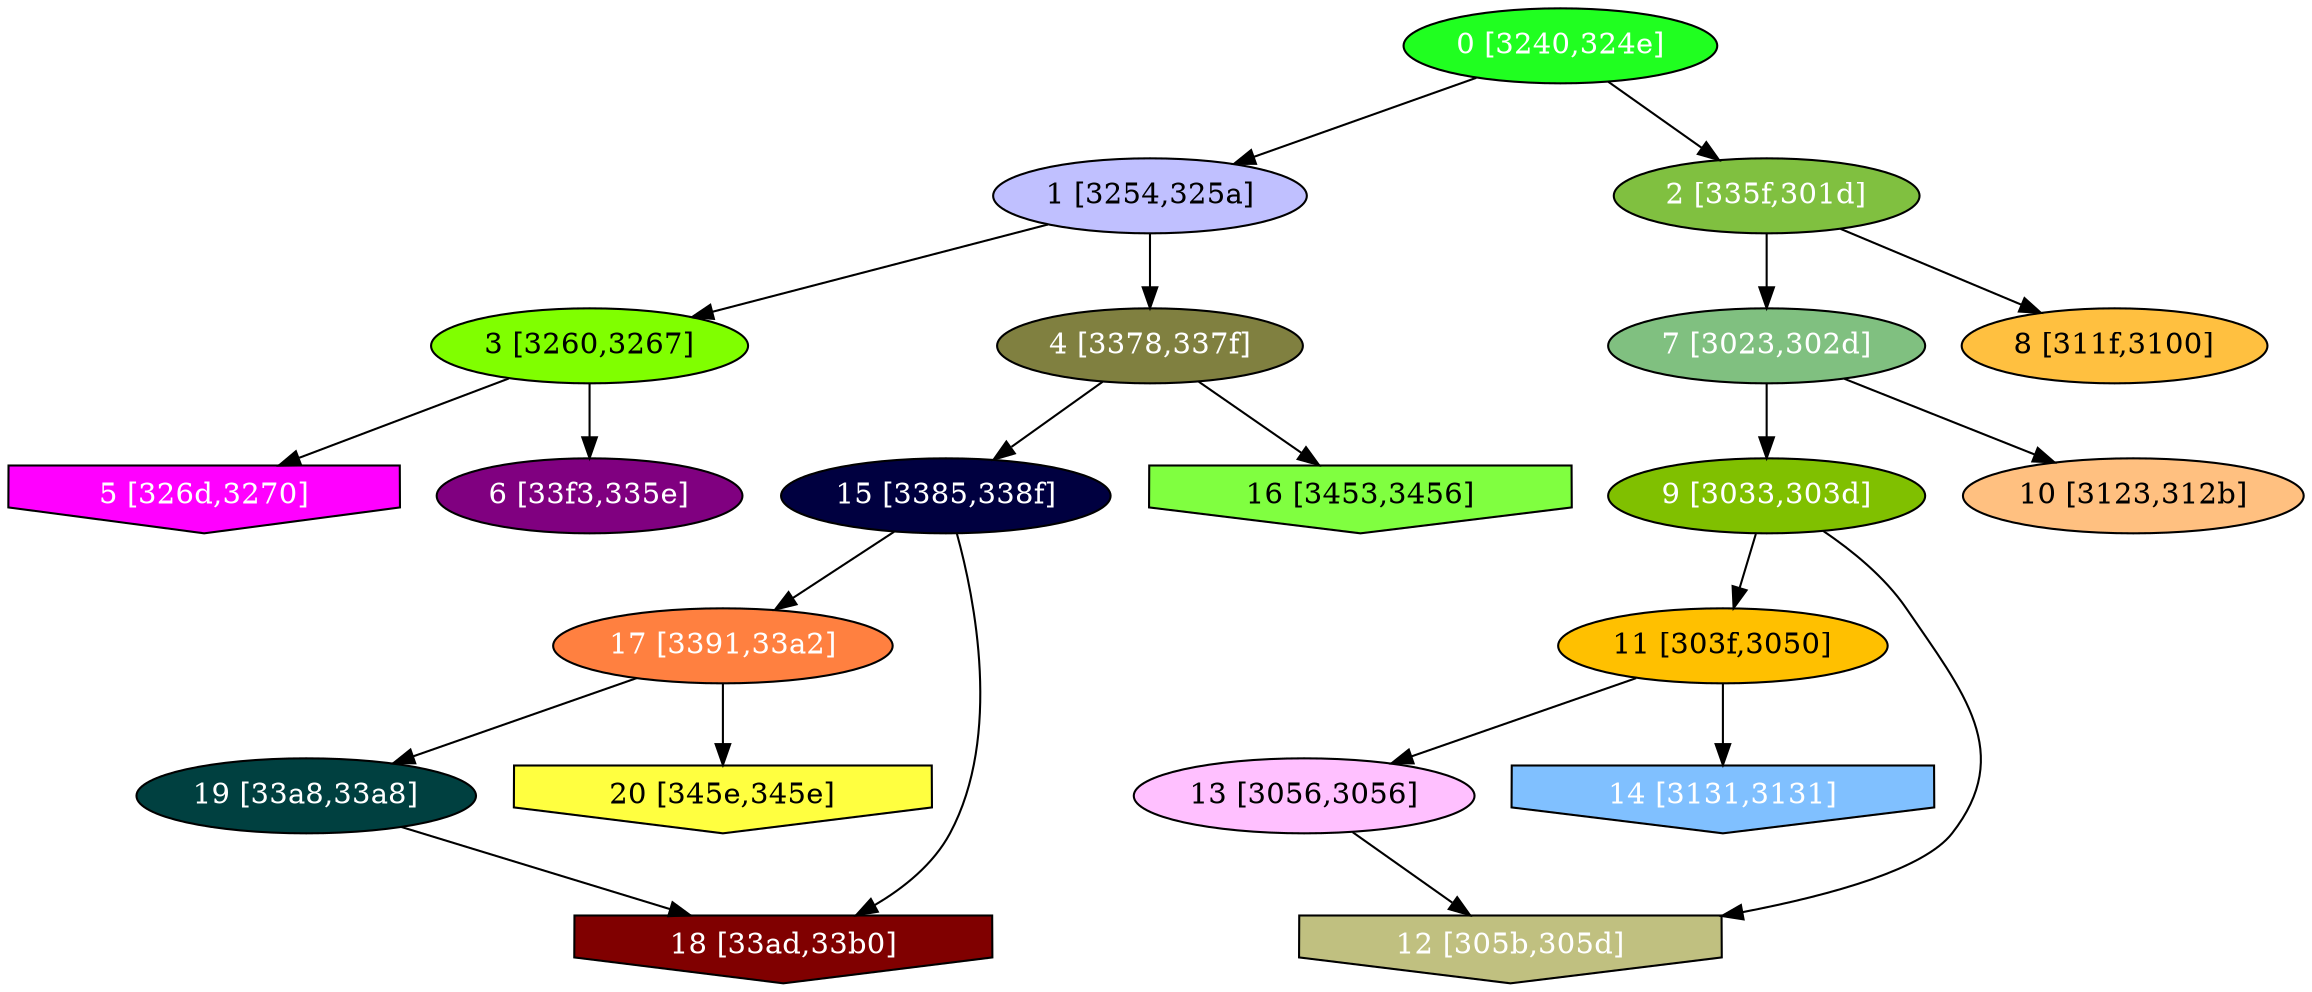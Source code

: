 diGraph libnss3{
	libnss3_0  [style=filled fillcolor="#20FF20" fontcolor="#ffffff" shape=oval label="0 [3240,324e]"]
	libnss3_1  [style=filled fillcolor="#C0C0FF" fontcolor="#000000" shape=oval label="1 [3254,325a]"]
	libnss3_2  [style=filled fillcolor="#80C040" fontcolor="#ffffff" shape=oval label="2 [335f,301d]"]
	libnss3_3  [style=filled fillcolor="#80FF00" fontcolor="#000000" shape=oval label="3 [3260,3267]"]
	libnss3_4  [style=filled fillcolor="#808040" fontcolor="#ffffff" shape=oval label="4 [3378,337f]"]
	libnss3_5  [style=filled fillcolor="#FF00FF" fontcolor="#ffffff" shape=invhouse label="5 [326d,3270]"]
	libnss3_6  [style=filled fillcolor="#800080" fontcolor="#ffffff" shape=oval label="6 [33f3,335e]"]
	libnss3_7  [style=filled fillcolor="#80C080" fontcolor="#ffffff" shape=oval label="7 [3023,302d]"]
	libnss3_8  [style=filled fillcolor="#FFC040" fontcolor="#000000" shape=oval label="8 [311f,3100]"]
	libnss3_9  [style=filled fillcolor="#80C000" fontcolor="#ffffff" shape=oval label="9 [3033,303d]"]
	libnss3_a  [style=filled fillcolor="#FFC080" fontcolor="#000000" shape=oval label="10 [3123,312b]"]
	libnss3_b  [style=filled fillcolor="#FFC000" fontcolor="#000000" shape=oval label="11 [303f,3050]"]
	libnss3_c  [style=filled fillcolor="#C0C080" fontcolor="#ffffff" shape=invhouse label="12 [305b,305d]"]
	libnss3_d  [style=filled fillcolor="#FFC0FF" fontcolor="#000000" shape=oval label="13 [3056,3056]"]
	libnss3_e  [style=filled fillcolor="#80C0FF" fontcolor="#ffffff" shape=invhouse label="14 [3131,3131]"]
	libnss3_f  [style=filled fillcolor="#000040" fontcolor="#ffffff" shape=oval label="15 [3385,338f]"]
	libnss3_10  [style=filled fillcolor="#80FF40" fontcolor="#000000" shape=invhouse label="16 [3453,3456]"]
	libnss3_11  [style=filled fillcolor="#FF8040" fontcolor="#ffffff" shape=oval label="17 [3391,33a2]"]
	libnss3_12  [style=filled fillcolor="#800000" fontcolor="#ffffff" shape=invhouse label="18 [33ad,33b0]"]
	libnss3_13  [style=filled fillcolor="#004040" fontcolor="#ffffff" shape=oval label="19 [33a8,33a8]"]
	libnss3_14  [style=filled fillcolor="#FFFF40" fontcolor="#000000" shape=invhouse label="20 [345e,345e]"]

	libnss3_0 -> libnss3_1
	libnss3_0 -> libnss3_2
	libnss3_1 -> libnss3_3
	libnss3_1 -> libnss3_4
	libnss3_2 -> libnss3_7
	libnss3_2 -> libnss3_8
	libnss3_3 -> libnss3_5
	libnss3_3 -> libnss3_6
	libnss3_4 -> libnss3_f
	libnss3_4 -> libnss3_10
	libnss3_7 -> libnss3_9
	libnss3_7 -> libnss3_a
	libnss3_9 -> libnss3_b
	libnss3_9 -> libnss3_c
	libnss3_b -> libnss3_d
	libnss3_b -> libnss3_e
	libnss3_d -> libnss3_c
	libnss3_f -> libnss3_11
	libnss3_f -> libnss3_12
	libnss3_11 -> libnss3_13
	libnss3_11 -> libnss3_14
	libnss3_13 -> libnss3_12
}